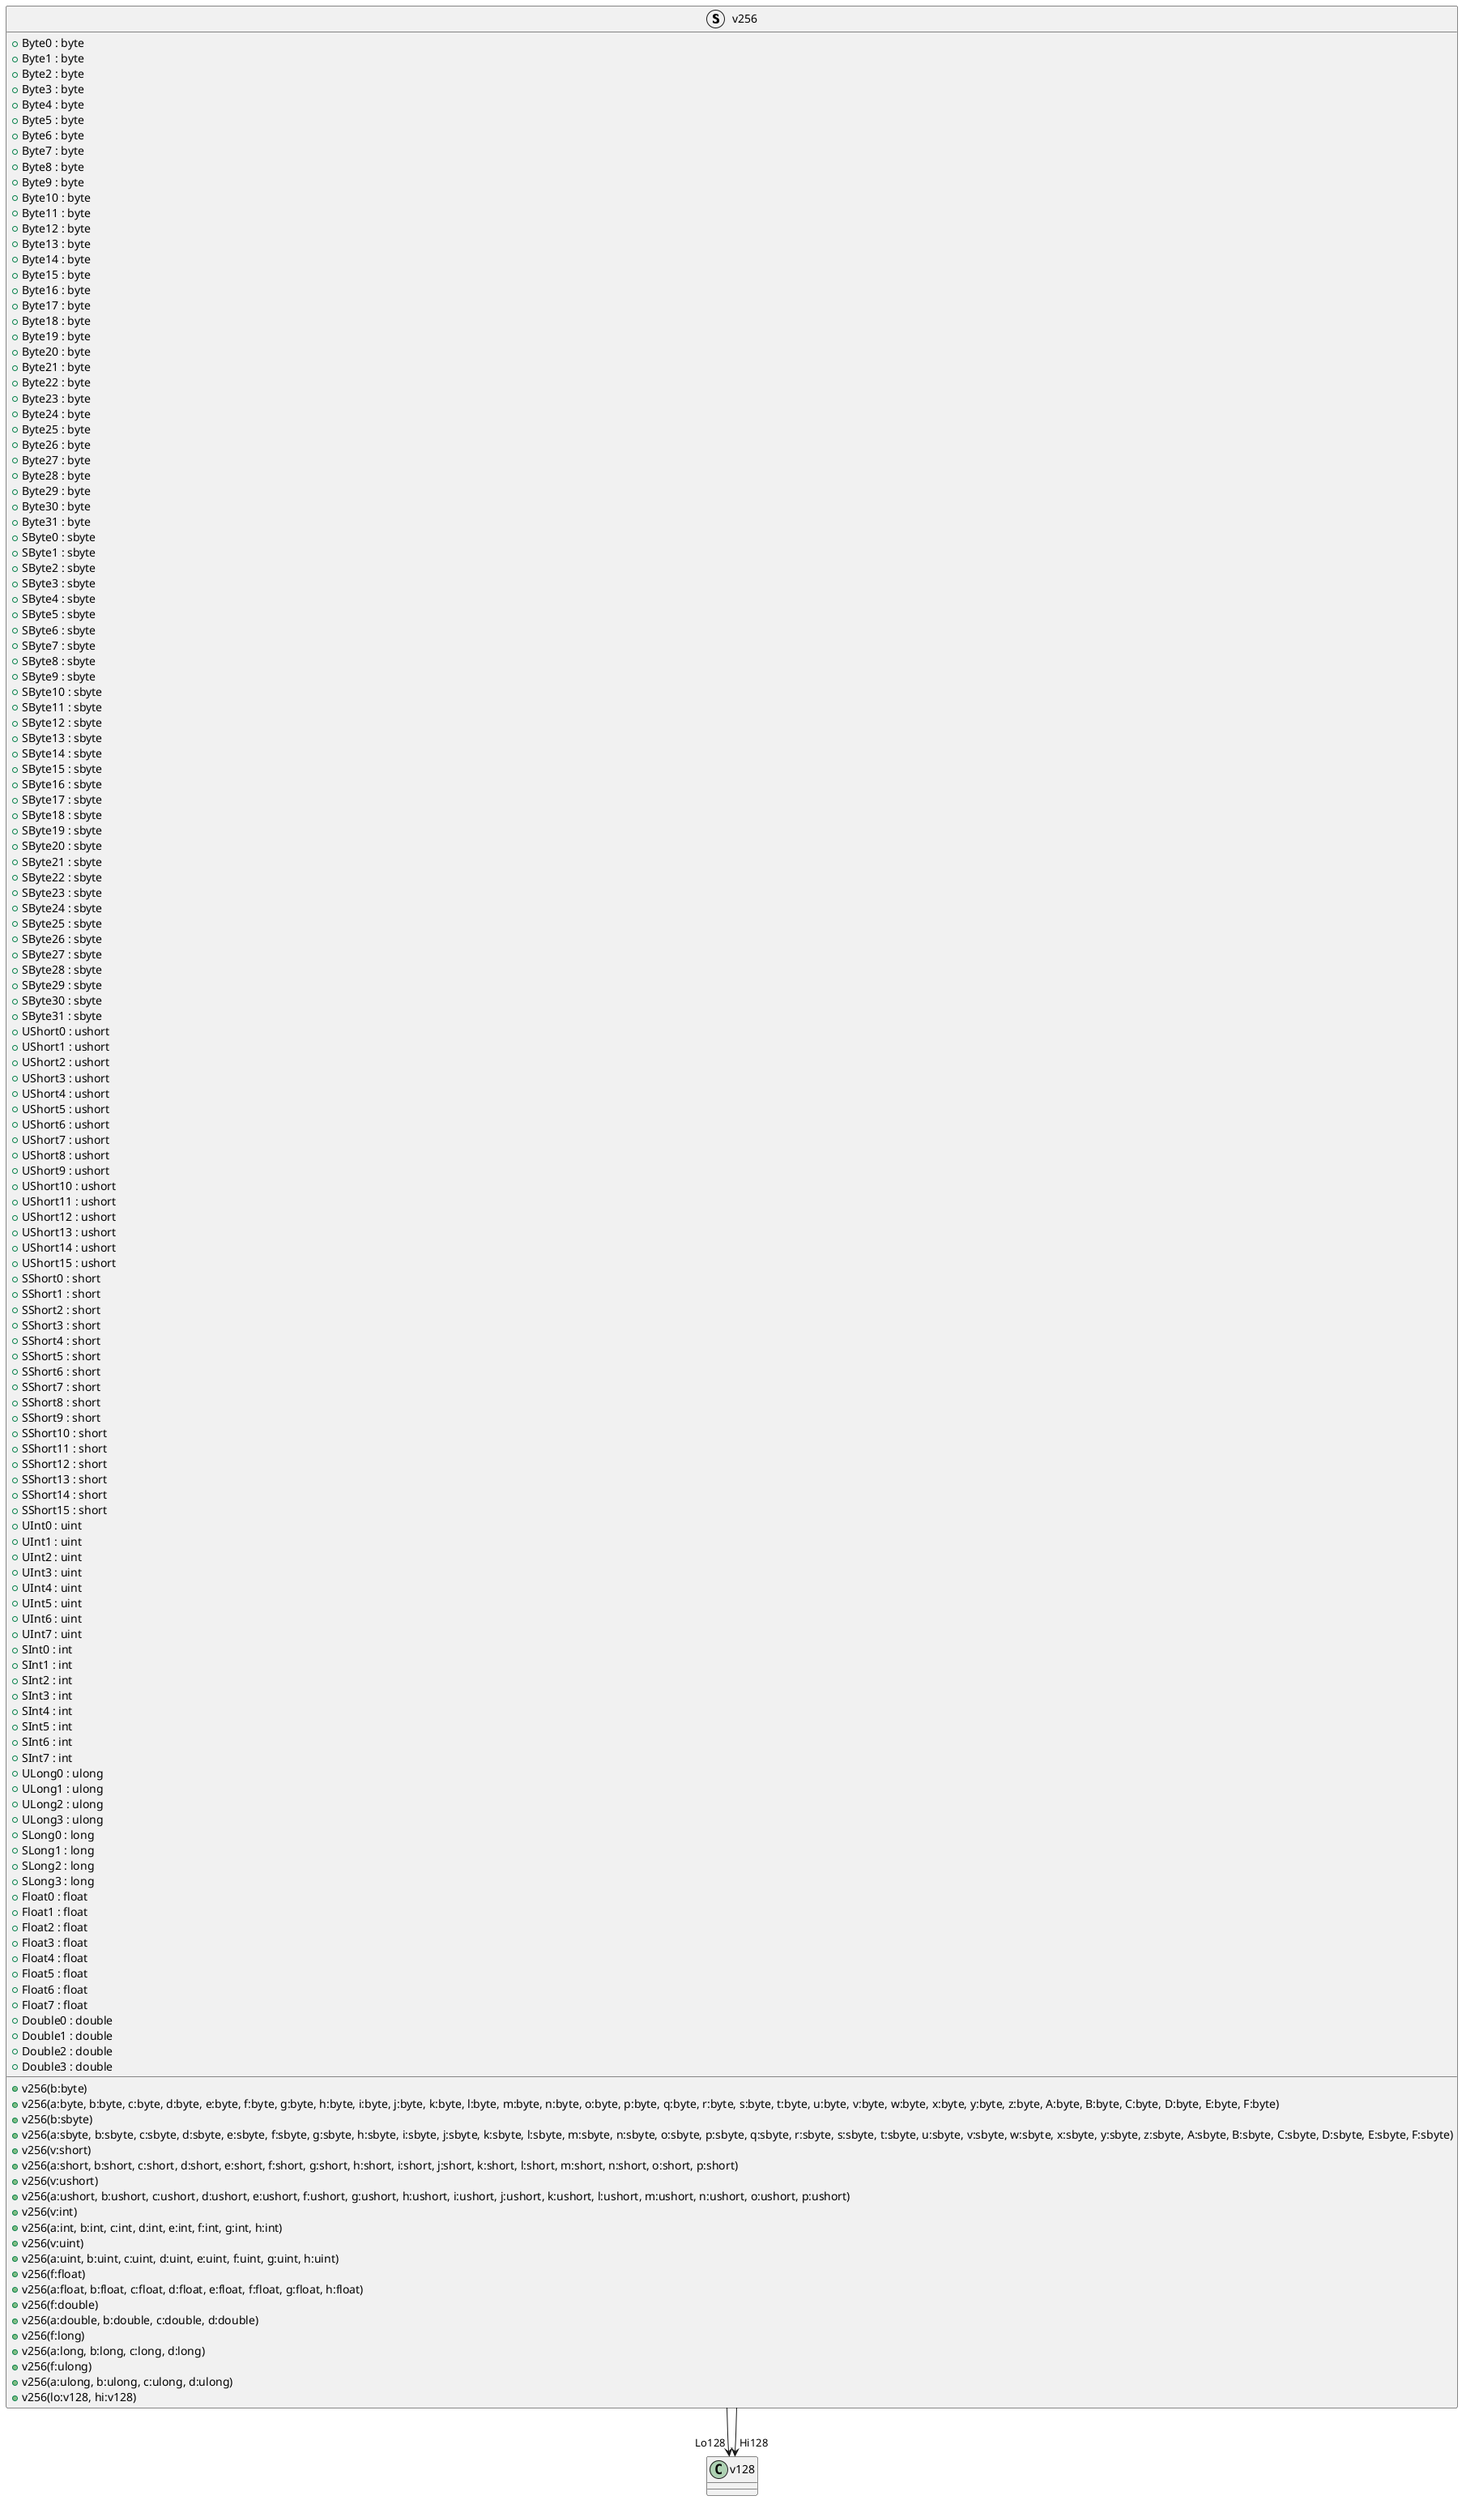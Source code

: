 @startuml
struct v256 {
    + Byte0 : byte
    + Byte1 : byte
    + Byte2 : byte
    + Byte3 : byte
    + Byte4 : byte
    + Byte5 : byte
    + Byte6 : byte
    + Byte7 : byte
    + Byte8 : byte
    + Byte9 : byte
    + Byte10 : byte
    + Byte11 : byte
    + Byte12 : byte
    + Byte13 : byte
    + Byte14 : byte
    + Byte15 : byte
    + Byte16 : byte
    + Byte17 : byte
    + Byte18 : byte
    + Byte19 : byte
    + Byte20 : byte
    + Byte21 : byte
    + Byte22 : byte
    + Byte23 : byte
    + Byte24 : byte
    + Byte25 : byte
    + Byte26 : byte
    + Byte27 : byte
    + Byte28 : byte
    + Byte29 : byte
    + Byte30 : byte
    + Byte31 : byte
    + SByte0 : sbyte
    + SByte1 : sbyte
    + SByte2 : sbyte
    + SByte3 : sbyte
    + SByte4 : sbyte
    + SByte5 : sbyte
    + SByte6 : sbyte
    + SByte7 : sbyte
    + SByte8 : sbyte
    + SByte9 : sbyte
    + SByte10 : sbyte
    + SByte11 : sbyte
    + SByte12 : sbyte
    + SByte13 : sbyte
    + SByte14 : sbyte
    + SByte15 : sbyte
    + SByte16 : sbyte
    + SByte17 : sbyte
    + SByte18 : sbyte
    + SByte19 : sbyte
    + SByte20 : sbyte
    + SByte21 : sbyte
    + SByte22 : sbyte
    + SByte23 : sbyte
    + SByte24 : sbyte
    + SByte25 : sbyte
    + SByte26 : sbyte
    + SByte27 : sbyte
    + SByte28 : sbyte
    + SByte29 : sbyte
    + SByte30 : sbyte
    + SByte31 : sbyte
    + UShort0 : ushort
    + UShort1 : ushort
    + UShort2 : ushort
    + UShort3 : ushort
    + UShort4 : ushort
    + UShort5 : ushort
    + UShort6 : ushort
    + UShort7 : ushort
    + UShort8 : ushort
    + UShort9 : ushort
    + UShort10 : ushort
    + UShort11 : ushort
    + UShort12 : ushort
    + UShort13 : ushort
    + UShort14 : ushort
    + UShort15 : ushort
    + SShort0 : short
    + SShort1 : short
    + SShort2 : short
    + SShort3 : short
    + SShort4 : short
    + SShort5 : short
    + SShort6 : short
    + SShort7 : short
    + SShort8 : short
    + SShort9 : short
    + SShort10 : short
    + SShort11 : short
    + SShort12 : short
    + SShort13 : short
    + SShort14 : short
    + SShort15 : short
    + UInt0 : uint
    + UInt1 : uint
    + UInt2 : uint
    + UInt3 : uint
    + UInt4 : uint
    + UInt5 : uint
    + UInt6 : uint
    + UInt7 : uint
    + SInt0 : int
    + SInt1 : int
    + SInt2 : int
    + SInt3 : int
    + SInt4 : int
    + SInt5 : int
    + SInt6 : int
    + SInt7 : int
    + ULong0 : ulong
    + ULong1 : ulong
    + ULong2 : ulong
    + ULong3 : ulong
    + SLong0 : long
    + SLong1 : long
    + SLong2 : long
    + SLong3 : long
    + Float0 : float
    + Float1 : float
    + Float2 : float
    + Float3 : float
    + Float4 : float
    + Float5 : float
    + Float6 : float
    + Float7 : float
    + Double0 : double
    + Double1 : double
    + Double2 : double
    + Double3 : double
    + v256(b:byte)
    + v256(a:byte, b:byte, c:byte, d:byte, e:byte, f:byte, g:byte, h:byte, i:byte, j:byte, k:byte, l:byte, m:byte, n:byte, o:byte, p:byte, q:byte, r:byte, s:byte, t:byte, u:byte, v:byte, w:byte, x:byte, y:byte, z:byte, A:byte, B:byte, C:byte, D:byte, E:byte, F:byte)
    + v256(b:sbyte)
    + v256(a:sbyte, b:sbyte, c:sbyte, d:sbyte, e:sbyte, f:sbyte, g:sbyte, h:sbyte, i:sbyte, j:sbyte, k:sbyte, l:sbyte, m:sbyte, n:sbyte, o:sbyte, p:sbyte, q:sbyte, r:sbyte, s:sbyte, t:sbyte, u:sbyte, v:sbyte, w:sbyte, x:sbyte, y:sbyte, z:sbyte, A:sbyte, B:sbyte, C:sbyte, D:sbyte, E:sbyte, F:sbyte)
    + v256(v:short)
    + v256(a:short, b:short, c:short, d:short, e:short, f:short, g:short, h:short, i:short, j:short, k:short, l:short, m:short, n:short, o:short, p:short)
    + v256(v:ushort)
    + v256(a:ushort, b:ushort, c:ushort, d:ushort, e:ushort, f:ushort, g:ushort, h:ushort, i:ushort, j:ushort, k:ushort, l:ushort, m:ushort, n:ushort, o:ushort, p:ushort)
    + v256(v:int)
    + v256(a:int, b:int, c:int, d:int, e:int, f:int, g:int, h:int)
    + v256(v:uint)
    + v256(a:uint, b:uint, c:uint, d:uint, e:uint, f:uint, g:uint, h:uint)
    + v256(f:float)
    + v256(a:float, b:float, c:float, d:float, e:float, f:float, g:float, h:float)
    + v256(f:double)
    + v256(a:double, b:double, c:double, d:double)
    + v256(f:long)
    + v256(a:long, b:long, c:long, d:long)
    + v256(f:ulong)
    + v256(a:ulong, b:ulong, c:ulong, d:ulong)
    + v256(lo:v128, hi:v128)
}
v256 --> "Lo128" v128
v256 --> "Hi128" v128
@enduml
